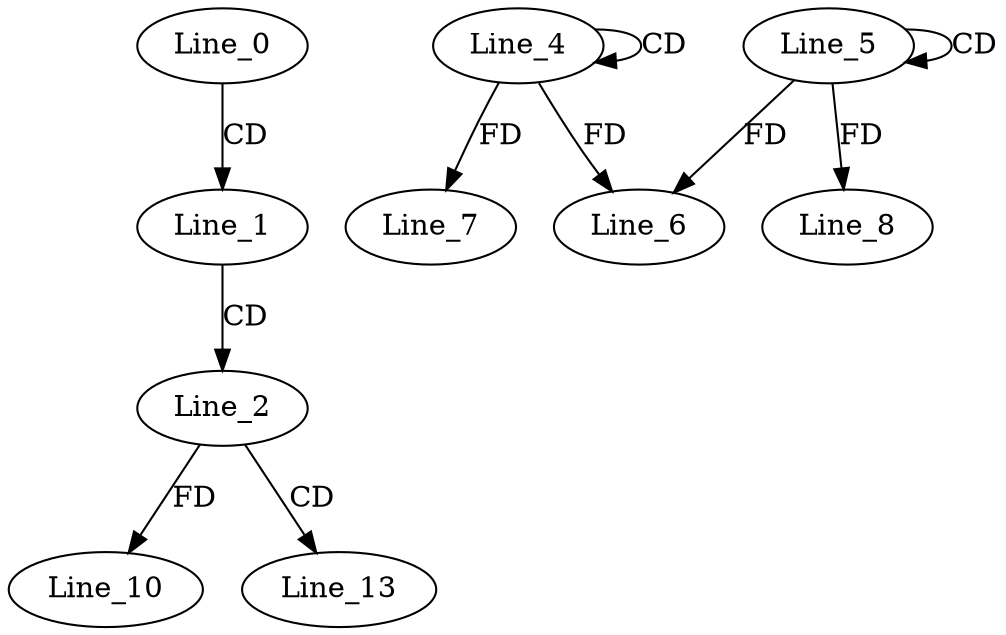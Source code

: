digraph G {
  Line_0;
  Line_1;
  Line_2;
  Line_4;
  Line_4;
  Line_5;
  Line_5;
  Line_6;
  Line_6;
  Line_7;
  Line_8;
  Line_10;
  Line_10;
  Line_13;
  Line_0 -> Line_1 [ label="CD" ];
  Line_1 -> Line_2 [ label="CD" ];
  Line_4 -> Line_4 [ label="CD" ];
  Line_5 -> Line_5 [ label="CD" ];
  Line_5 -> Line_6 [ label="FD" ];
  Line_4 -> Line_6 [ label="FD" ];
  Line_4 -> Line_7 [ label="FD" ];
  Line_5 -> Line_8 [ label="FD" ];
  Line_2 -> Line_10 [ label="FD" ];
  Line_2 -> Line_13 [ label="CD" ];
}

